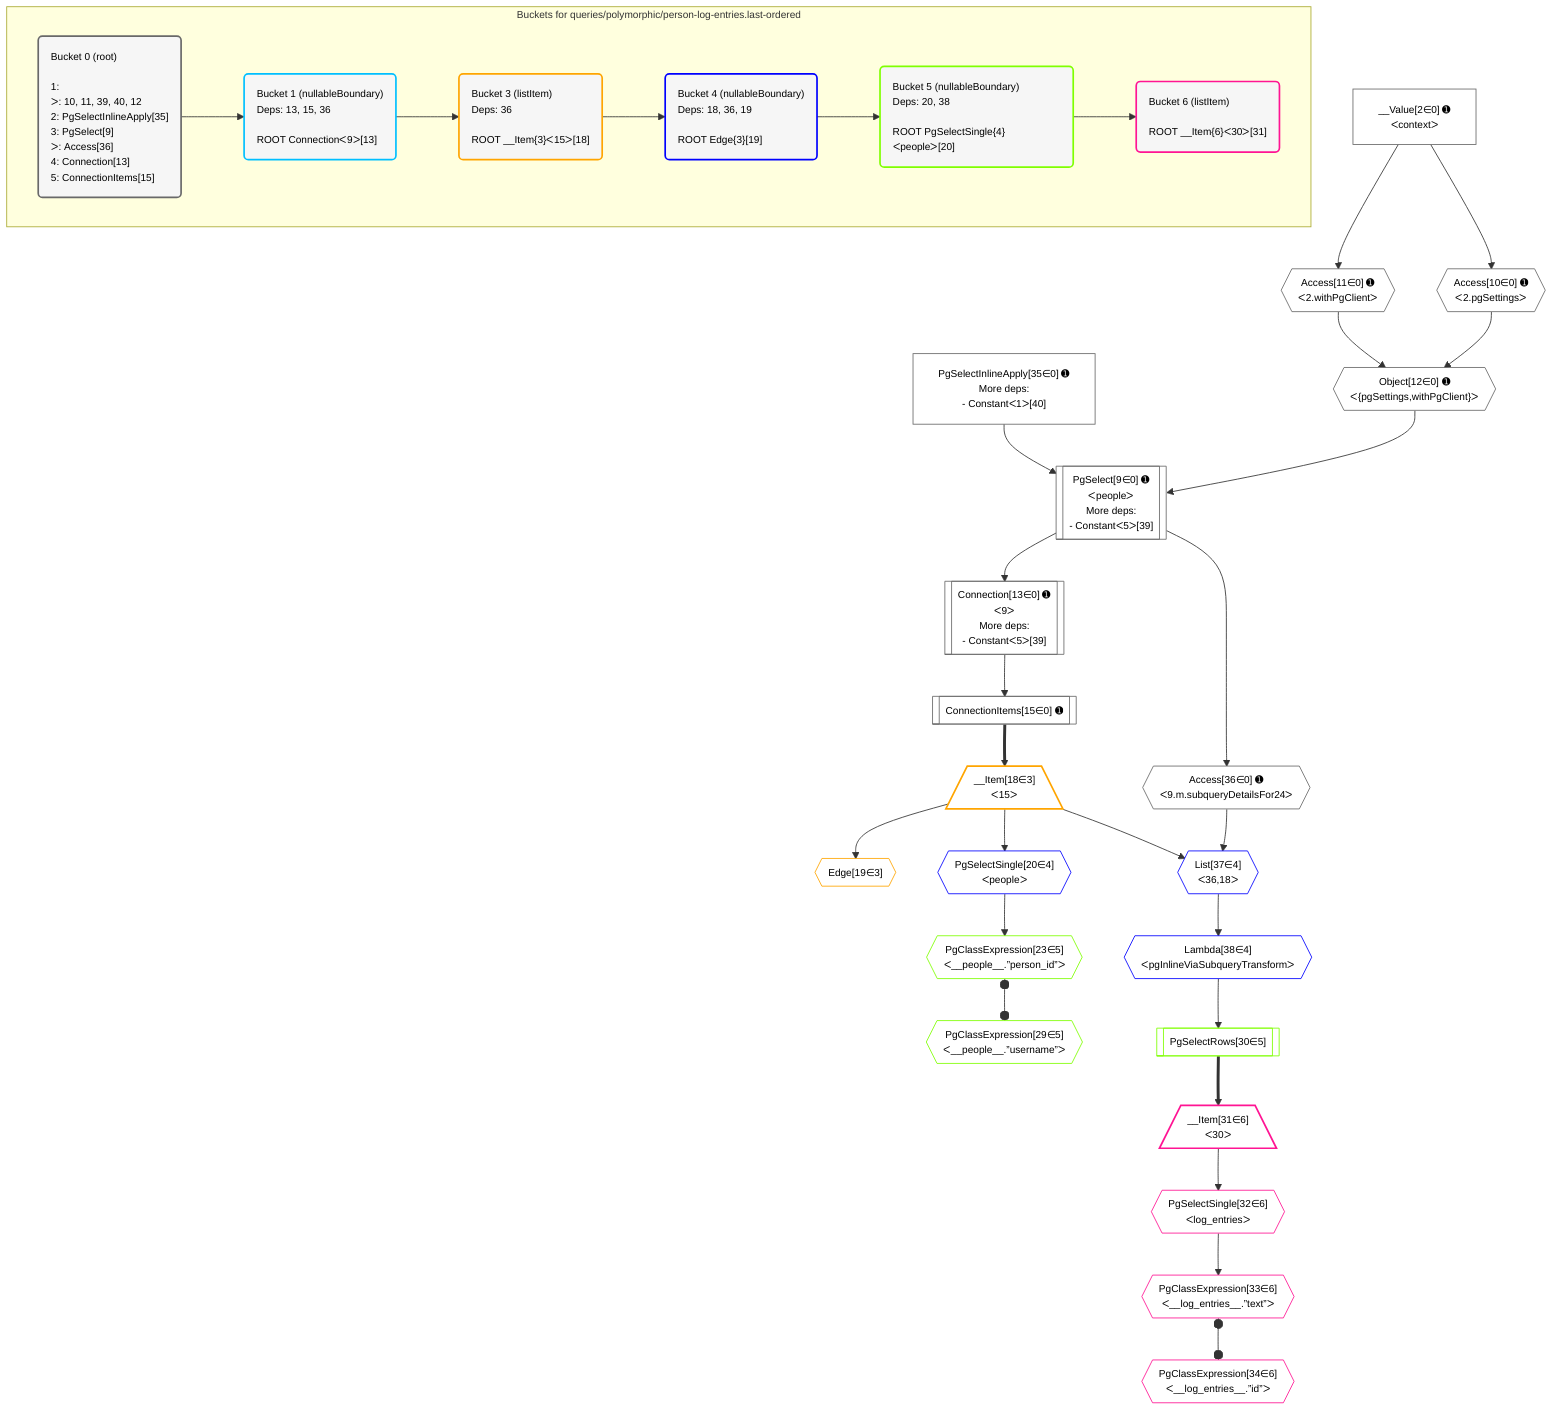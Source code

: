 %%{init: {'themeVariables': { 'fontSize': '12px'}}}%%
graph TD
    classDef path fill:#eee,stroke:#000,color:#000
    classDef plan fill:#fff,stroke-width:1px,color:#000
    classDef itemplan fill:#fff,stroke-width:2px,color:#000
    classDef unbatchedplan fill:#dff,stroke-width:1px,color:#000
    classDef sideeffectplan fill:#fcc,stroke-width:2px,color:#000
    classDef bucket fill:#f6f6f6,color:#000,stroke-width:2px,text-align:left

    subgraph "Buckets for queries/polymorphic/person-log-entries.last-ordered"
    Bucket0("Bucket 0 (root)<br /><br />1: <br />ᐳ: 10, 11, 39, 40, 12<br />2: PgSelectInlineApply[35]<br />3: PgSelect[9]<br />ᐳ: Access[36]<br />4: Connection[13]<br />5: ConnectionItems[15]"):::bucket
    Bucket1("Bucket 1 (nullableBoundary)<br />Deps: 13, 15, 36<br /><br />ROOT Connectionᐸ9ᐳ[13]"):::bucket
    Bucket3("Bucket 3 (listItem)<br />Deps: 36<br /><br />ROOT __Item{3}ᐸ15ᐳ[18]"):::bucket
    Bucket4("Bucket 4 (nullableBoundary)<br />Deps: 18, 36, 19<br /><br />ROOT Edge{3}[19]"):::bucket
    Bucket5("Bucket 5 (nullableBoundary)<br />Deps: 20, 38<br /><br />ROOT PgSelectSingle{4}ᐸpeopleᐳ[20]"):::bucket
    Bucket6("Bucket 6 (listItem)<br /><br />ROOT __Item{6}ᐸ30ᐳ[31]"):::bucket
    end
    Bucket0 --> Bucket1
    Bucket1 --> Bucket3
    Bucket3 --> Bucket4
    Bucket4 --> Bucket5
    Bucket5 --> Bucket6

    %% plan dependencies
    PgSelect9[["PgSelect[9∈0] ➊<br />ᐸpeopleᐳ<br />More deps:<br />- Constantᐸ5ᐳ[39]"]]:::plan
    Object12{{"Object[12∈0] ➊<br />ᐸ{pgSettings,withPgClient}ᐳ"}}:::plan
    PgSelectInlineApply35["PgSelectInlineApply[35∈0] ➊<br />More deps:<br />- Constantᐸ1ᐳ[40]"]:::plan
    Object12 & PgSelectInlineApply35 --> PgSelect9
    Access10{{"Access[10∈0] ➊<br />ᐸ2.pgSettingsᐳ"}}:::plan
    Access11{{"Access[11∈0] ➊<br />ᐸ2.withPgClientᐳ"}}:::plan
    Access10 & Access11 --> Object12
    Connection13[["Connection[13∈0] ➊<br />ᐸ9ᐳ<br />More deps:<br />- Constantᐸ5ᐳ[39]"]]:::plan
    PgSelect9 --> Connection13
    __Value2["__Value[2∈0] ➊<br />ᐸcontextᐳ"]:::plan
    __Value2 --> Access10
    __Value2 --> Access11
    ConnectionItems15[["ConnectionItems[15∈0] ➊"]]:::plan
    Connection13 --> ConnectionItems15
    Access36{{"Access[36∈0] ➊<br />ᐸ9.m.subqueryDetailsFor24ᐳ"}}:::plan
    PgSelect9 --> Access36
    __Item18[/"__Item[18∈3]<br />ᐸ15ᐳ"\]:::itemplan
    ConnectionItems15 ==> __Item18
    Edge19{{"Edge[19∈3]"}}:::plan
    __Item18 --> Edge19
    List37{{"List[37∈4]<br />ᐸ36,18ᐳ"}}:::plan
    Access36 & __Item18 --> List37
    PgSelectSingle20{{"PgSelectSingle[20∈4]<br />ᐸpeopleᐳ"}}:::plan
    __Item18 --> PgSelectSingle20
    Lambda38{{"Lambda[38∈4]<br />ᐸpgInlineViaSubqueryTransformᐳ"}}:::plan
    List37 --> Lambda38
    PgClassExpression23{{"PgClassExpression[23∈5]<br />ᐸ__people__.”person_id”ᐳ"}}:::plan
    PgSelectSingle20 --> PgClassExpression23
    PgClassExpression29{{"PgClassExpression[29∈5]<br />ᐸ__people__.”username”ᐳ"}}:::plan
    PgClassExpression23 o--o PgClassExpression29
    PgSelectRows30[["PgSelectRows[30∈5]"]]:::plan
    Lambda38 --> PgSelectRows30
    __Item31[/"__Item[31∈6]<br />ᐸ30ᐳ"\]:::itemplan
    PgSelectRows30 ==> __Item31
    PgSelectSingle32{{"PgSelectSingle[32∈6]<br />ᐸlog_entriesᐳ"}}:::plan
    __Item31 --> PgSelectSingle32
    PgClassExpression33{{"PgClassExpression[33∈6]<br />ᐸ__log_entries__.”text”ᐳ"}}:::plan
    PgSelectSingle32 --> PgClassExpression33
    PgClassExpression34{{"PgClassExpression[34∈6]<br />ᐸ__log_entries__.”id”ᐳ"}}:::plan
    PgClassExpression33 o--o PgClassExpression34

    %% define steps
    classDef bucket0 stroke:#696969
    class Bucket0,__Value2,PgSelect9,Access10,Access11,Object12,Connection13,ConnectionItems15,PgSelectInlineApply35,Access36 bucket0
    classDef bucket1 stroke:#00bfff
    class Bucket1 bucket1
    classDef bucket3 stroke:#ffa500
    class Bucket3,__Item18,Edge19 bucket3
    classDef bucket4 stroke:#0000ff
    class Bucket4,PgSelectSingle20,List37,Lambda38 bucket4
    classDef bucket5 stroke:#7fff00
    class Bucket5,PgClassExpression23,PgClassExpression29,PgSelectRows30 bucket5
    classDef bucket6 stroke:#ff1493
    class Bucket6,__Item31,PgSelectSingle32,PgClassExpression33,PgClassExpression34 bucket6